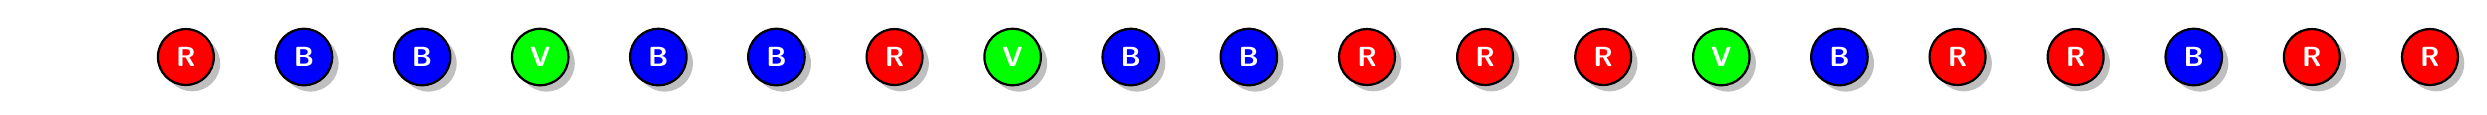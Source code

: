 \usetikzlibrary{shadows,arrows, shapes}

% Define block styles


\tikzstyle{bulle} =  [draw, circle, thick, text centered, minimum width=1em, drop shadow, text = white]




\begin{tikzpicture}[scale=1]

\usefont{U}{cmss}{bx}{n}


\node[bulle,  fill = red] at (0,0) {R};
\node[bulle,  fill = blue] at (1.5,0) {B};
\node[bulle,  fill = blue] at (3,0) {B};


\node[bulle,  fill = green] at (4.5,0) {V};
\node[bulle,  fill = blue] at (6,0) {B};
\node[bulle,  fill = blue] at (7.5,0) {B};
\node[bulle,  fill = red] at (9,0) {R};

\node[bulle,  fill = green] at (10.5,0) {V};
\node[bulle,  fill = blue] at (12,0) {B};
\node[bulle,  fill = blue] at (13.5,0) {B};
\node[bulle,  fill = red] at (15,0) {R};

\node[bulle,  fill = red] at (16.5,0) {R};
\node[bulle,  fill = red] at (18,0) {R};

\node[bulle,  fill = green] at (19.5,0) {V};

\node[bulle,  fill = blue] at (21,0) {B};
\node[bulle,  fill = red] at (22.5,0) {R};
\node[bulle,  fill = red] at (24,0) {R};

\node[bulle,  fill = blue] at (25.5,0) {B};
\node[bulle,  fill = red] at (27,0) {R};
\node[bulle,  fill = red] at (28.5,0) {R};



%\node[bulle, fill = white] at (9,0) {};

\end{tikzpicture}